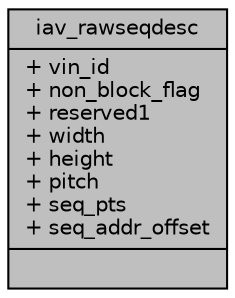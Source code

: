 digraph "iav_rawseqdesc"
{
 // INTERACTIVE_SVG=YES
 // LATEX_PDF_SIZE
  bgcolor="transparent";
  edge [fontname="Helvetica",fontsize="10",labelfontname="Helvetica",labelfontsize="10"];
  node [fontname="Helvetica",fontsize="10",shape=record];
  Node1 [label="{iav_rawseqdesc\n|+ vin_id\l+ non_block_flag\l+ reserved1\l+ width\l+ height\l+ pitch\l+ seq_pts\l+ seq_addr_offset\l|}",height=0.2,width=0.4,color="black", fillcolor="grey75", style="filled", fontcolor="black",tooltip=" "];
}
